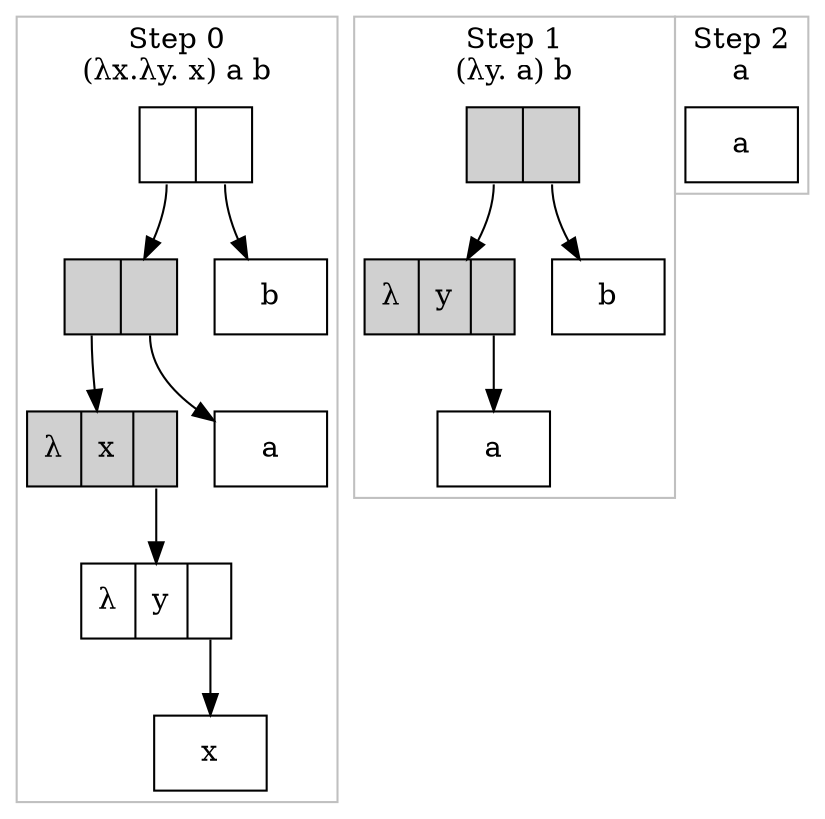 digraph takeFirst {
  pad="0,0"
  margin="0,0"
  subgraph cluster0 {
    margin="5,5"
    color="#c0c0c0"
    label="Step 0\n(λx.λy. x) a b"
    s0appb [label="<h0>|<h1>",shape=record]
    s0appa [label="<h0>|<h1>",shape=record,style=filled,fillcolor="#d0d0d0"]
    s0absx [label="λ|x|<h0>",shape=record,style=filled,fillcolor="#d0d0d0"]
    s0absy [label="λ|y|<h0>",shape=record]
    s0varx [label="x",shape=record]
    s0vara [label="a",shape=record]
    s0varb [label="b",shape=record]
    s0appb:h0 -> s0appa
    s0appa:h0 -> s0absx
    s0appa:h1 -> s0vara
    s0absx:h0 -> s0absy
    s0absy:h0 -> s0varx
    s0appb:h1 -> s0varb
  }
  subgraph cluster1 {
    margin="5,5"
    color="#c0c0c0"
    label="Step 1\n(λy. a) b"
    s1appb [label="<h0>|<h1>",shape=record,style=filled,fillcolor="#d0d0d0"]
    s1absy [label="λ|y|<h0>",shape=record,style=filled,fillcolor="#d0d0d0"]
    s1vara [label="a",shape=record]
    s1varb [label="b",shape=record]
    s1appb:h0 -> s1absy
    s1absy:h0 -> s1vara
    s1appb:h1 -> s1varb
  }
  subgraph cluster2 {
    margin="5,5"
    color="#c0c0c0"
    label="Step 2\na"
    s2vara [label="a",shape=record]
  }
}

